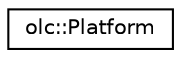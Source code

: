 digraph "Graphical Class Hierarchy"
{
 // LATEX_PDF_SIZE
  edge [fontname="Helvetica",fontsize="10",labelfontname="Helvetica",labelfontsize="10"];
  node [fontname="Helvetica",fontsize="10",shape=record];
  rankdir="LR";
  Node0 [label="olc::Platform",height=0.2,width=0.4,color="black", fillcolor="white", style="filled",URL="$classolc_1_1_platform.html",tooltip=" "];
}
